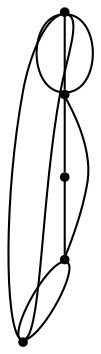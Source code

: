 graph {
  node [shape=point,comment="{\"directed\":false,\"doi\":\"10.1007/3-540-36151-0_15\",\"figure\":\"2\"}"]

  v0 [pos="938.4958426157634,815.2976497014364"]
  v1 [pos="1126.237456003825,678.9143466949463"]
  v2 [pos="750.7447878519695,678.917620976766"]
  v3 [pos="1054.5031547546387,458.24259757995605"]
  v4 [pos="822.4801699320476,458.2342052459717"]

  v0 -- v3 [id="-1",pos="938.4958426157634,815.2976497014364 1190.0333404541016,699.64248975118 1190.0333404541016,699.64248975118 1190.0333404541016,699.64248975118 1054.5031547546387,458.24259757995605 1054.5031547546387,458.24259757995605 1054.5031547546387,458.24259757995605"]
  v1 -- v4 [id="-2",pos="1126.237456003825,678.9143466949463 813.3332570393881,577.2466564178467 813.3332570393881,577.2466564178467 813.3332570393881,577.2466564178467 822.4801699320476,458.2342052459717 822.4801699320476,458.2342052459717 822.4801699320476,458.2342052459717"]
  v4 -- v0 [id="-3",pos="822.4801699320476,458.2342052459717 688.1708145141602,699.2508474985759 688.1708145141602,699.2508474985759 688.1708145141602,699.2508474985759 938.4958426157634,815.2976497014364 938.4958426157634,815.2976497014364 938.4958426157634,815.2976497014364"]
  v2 -- v3 [id="-5",pos="750.7447878519695,678.917620976766 783.8166554768881,405.01332918802893 783.8166554768881,405.01332918802893 783.8166554768881,405.01332918802893 1054.5031547546387,458.24259757995605 1054.5031547546387,458.24259757995605 1054.5031547546387,458.24259757995605"]
  v1 -- v2 [id="-7",pos="1126.237456003825,678.9143466949463 938.4958267211915,881.0716533660889 938.4958267211915,881.0716533660889 938.4958267211915,881.0716533660889 750.7447878519695,678.917620976766 750.7447878519695,678.917620976766 750.7447878519695,678.917620976766"]
  v1 -- v4 [id="-8",pos="1126.237456003825,678.9143466949463 1015.8374150594076,724.3632857004802 1015.8374150594076,724.3632857004802 1015.8374150594076,724.3632857004802 822.4801699320476,458.2342052459717 822.4801699320476,458.2342052459717 822.4801699320476,458.2342052459717"]
  v1 -- v2 [id="-9",pos="1126.237456003825,678.9143466949463 1063.6582056681316,577.2466564178467 1063.6582056681316,577.2466564178467 1063.6582056681316,577.2466564178467 750.7447878519695,678.917620976766 750.7447878519695,678.917620976766 750.7447878519695,678.917620976766"]
  v1 -- v4 [id="-10",pos="1126.237456003825,678.9143466949463 1093.1749979654949,405.01332918802893 1093.1749979654949,405.01332918802893 1093.1749979654949,405.01332918802893 822.4801699320476,458.2342052459717 822.4801699320476,458.2342052459717 822.4801699320476,458.2342052459717"]
  v4 -- v3 [id="-11",pos="822.4801699320476,458.2342052459717 938.495699564616,486.3341554005941 938.495699564616,486.3341554005941 938.495699564616,486.3341554005941 1054.5031547546387,458.24259757995605 1054.5031547546387,458.24259757995605 1054.5031547546387,458.24259757995605"]
  v3 -- v2 [id="-13",pos="1054.5031547546387,458.24259757995605 861.1541112263998,724.363317489624 861.1541112263998,724.363317489624 861.1541112263998,724.363317489624 750.7447878519695,678.917620976766 750.7447878519695,678.917620976766 750.7447878519695,678.917620976766"]
}